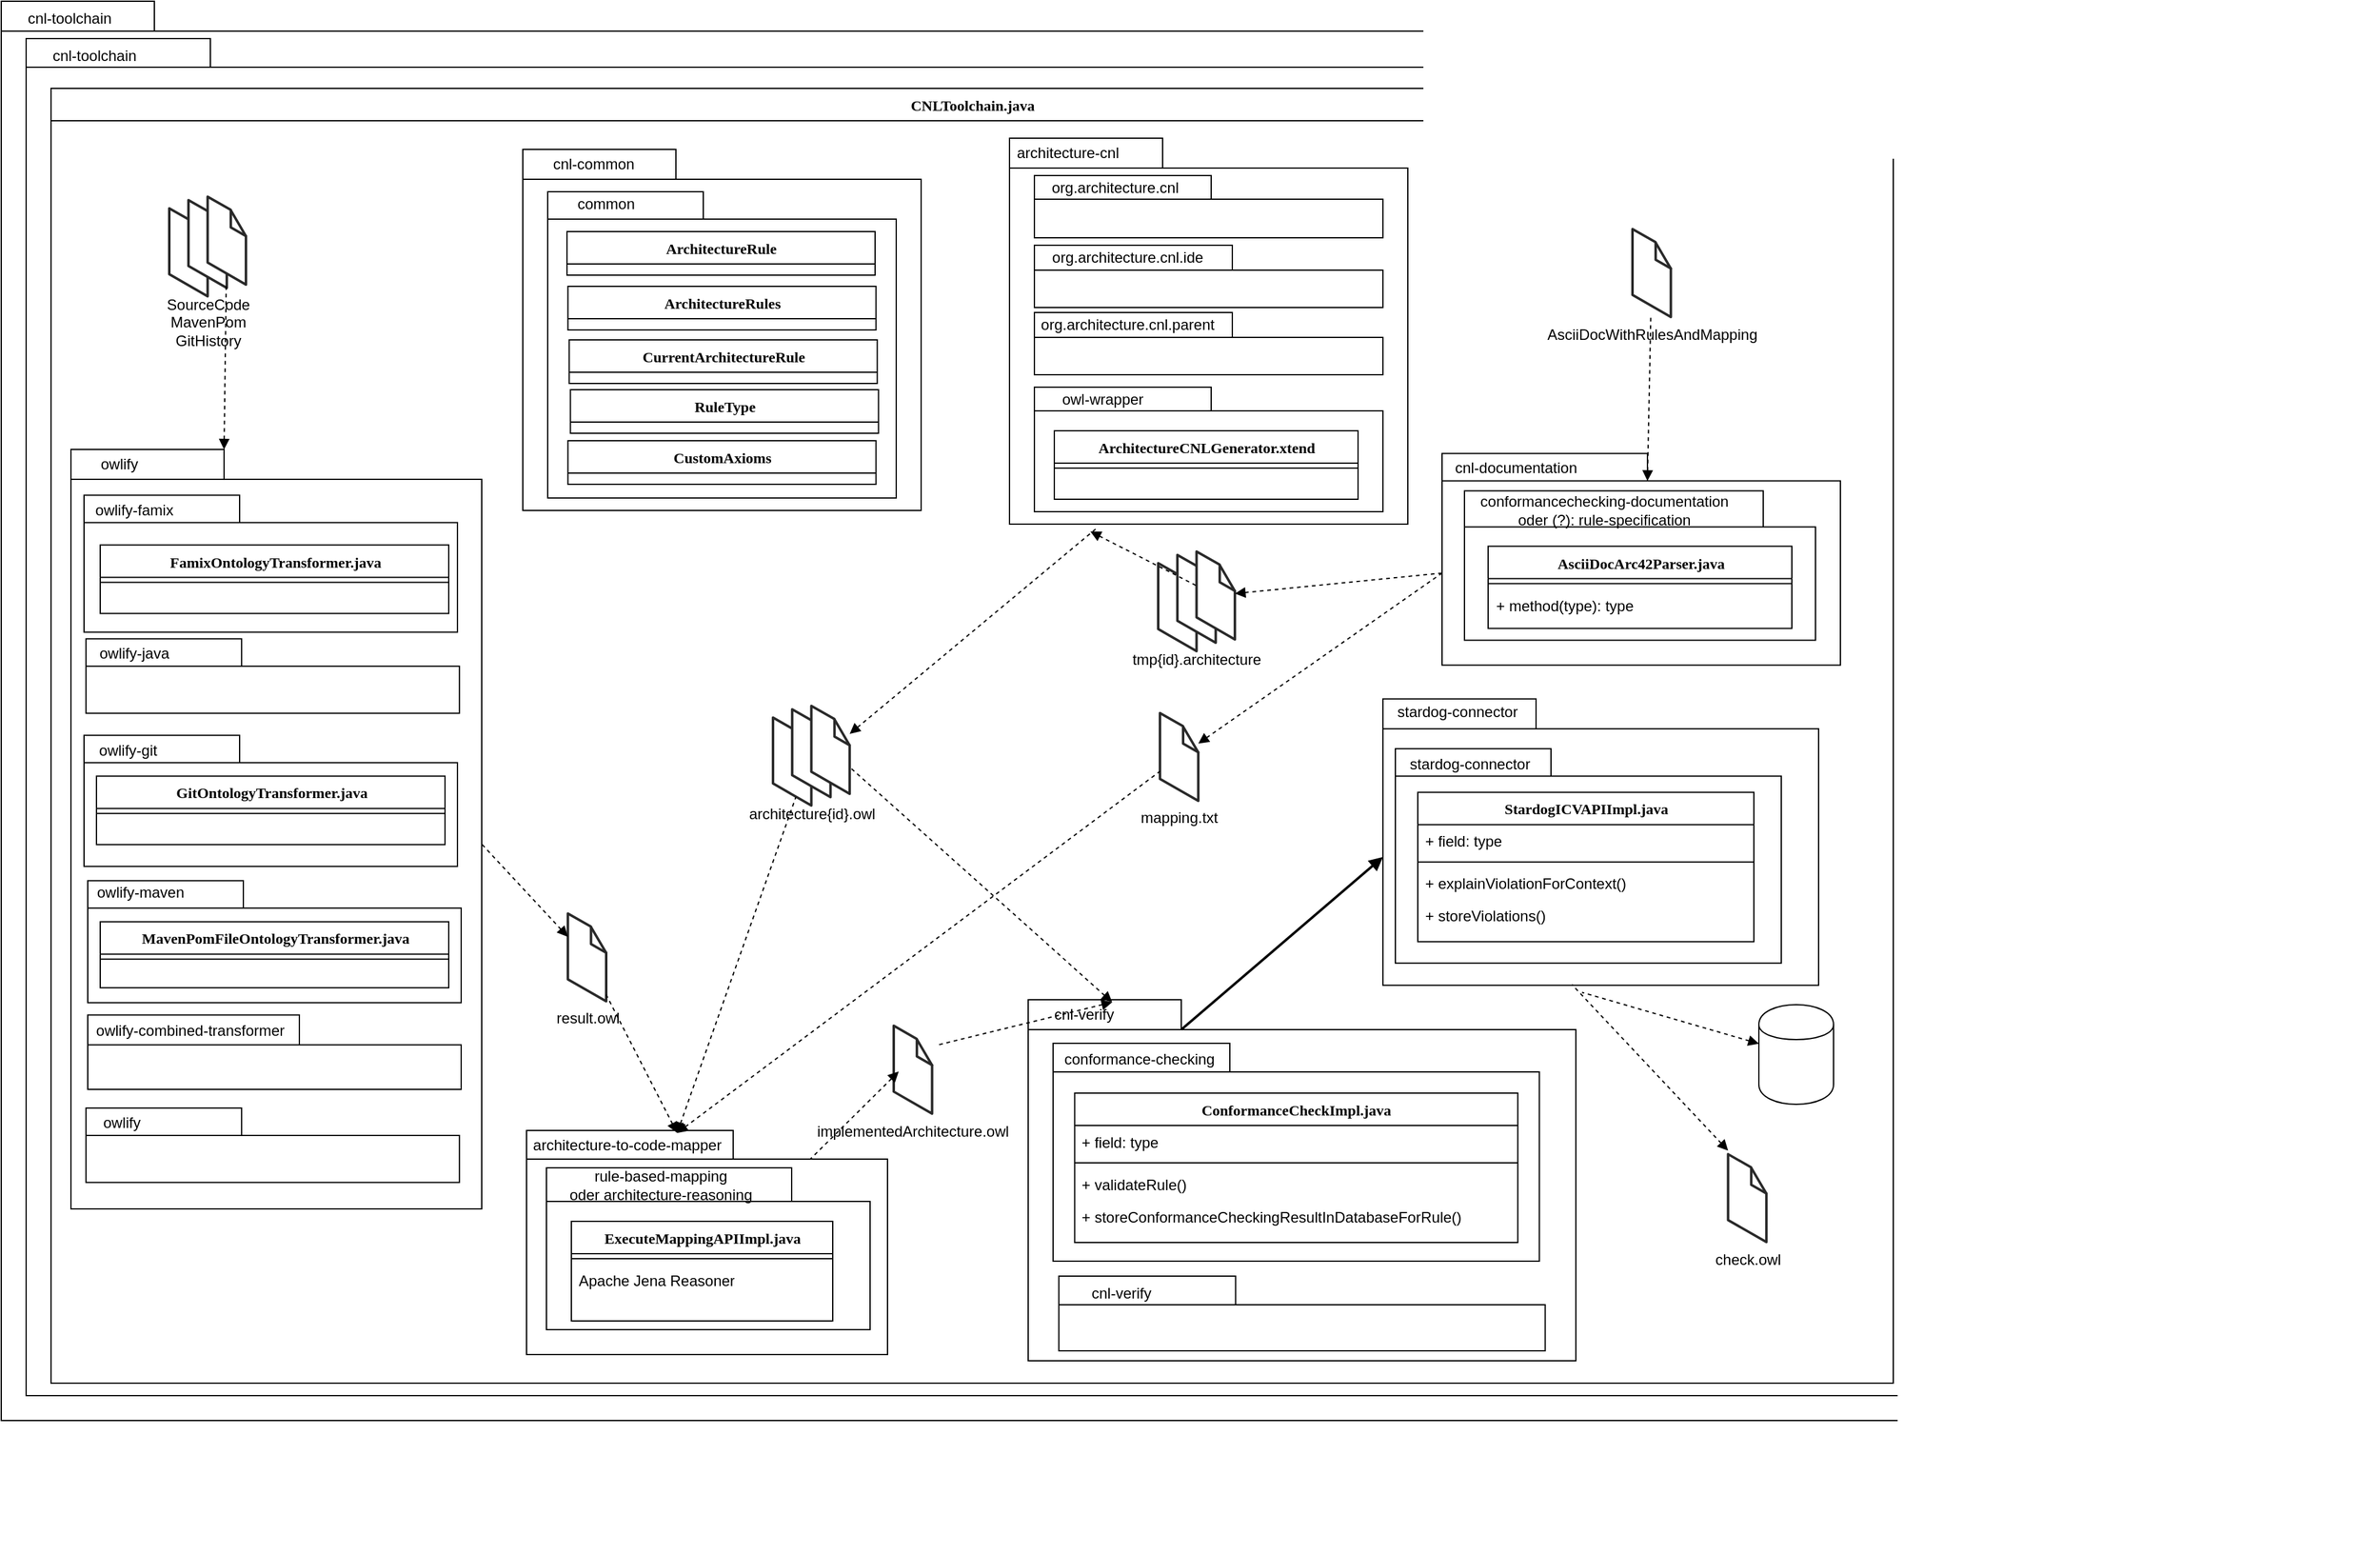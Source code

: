<mxfile version="12.4.3" type="onedrive" pages="1"><diagram name="Page-1" id="b5b7bab2-c9e2-2cf4-8b2a-24fd1a2a6d21"><mxGraphModel dx="1408" dy="755" grid="1" gridSize="10" guides="1" tooltips="1" connect="1" arrows="1" fold="1" page="1" pageScale="1" pageWidth="827" pageHeight="1169" background="#ffffff" math="0" shadow="0"><root><mxCell id="0"/><mxCell id="1" parent="0"/><mxCell id="6e0c8c40b5770093-33" value="" style="shape=folder;fontStyle=1;spacingTop=10;tabWidth=123;tabHeight=24;tabPosition=left;html=1;rounded=0;shadow=0;comic=0;labelBackgroundColor=none;strokeColor=#000000;strokeWidth=1;fillColor=#ffffff;fontFamily=Verdana;fontSize=10;fontColor=#000000;align=center;" parent="1" vertex="1"><mxGeometry x="51" y="10" width="1570" height="1140" as="geometry"/></mxCell><mxCell id="6e0c8c40b5770093-43" value="" style="shape=folder;fontStyle=1;spacingTop=10;tabWidth=148;tabHeight=23;tabPosition=left;html=1;rounded=0;shadow=0;comic=0;labelBackgroundColor=none;strokeColor=#000000;strokeWidth=1;fillColor=#ffffff;fontFamily=Verdana;fontSize=10;fontColor=#000000;align=center;" parent="1" vertex="1"><mxGeometry x="71" y="40" width="1530" height="1090" as="geometry"/></mxCell><mxCell id="LAoEunEXVI1SnQzdB7bt-124" value="CNLToolchain.java" style="swimlane;html=1;fontStyle=1;align=center;verticalAlign=top;childLayout=stackLayout;horizontal=1;startSize=26;horizontalStack=0;resizeParent=1;resizeLast=0;collapsible=1;marginBottom=0;swimlaneFillColor=#ffffff;rounded=0;shadow=0;comic=0;labelBackgroundColor=none;strokeWidth=1;fillColor=none;fontFamily=Verdana;fontSize=12" parent="1" vertex="1"><mxGeometry x="91" y="80" width="1480" height="1040" as="geometry"/></mxCell><mxCell id="LAoEunEXVI1SnQzdB7bt-38" value="" style="shape=folder;fontStyle=1;spacingTop=10;tabWidth=123;tabHeight=24;tabPosition=left;html=1;rounded=0;shadow=0;comic=0;labelBackgroundColor=none;strokeWidth=1;fontFamily=Verdana;fontSize=10;align=center;" parent="1" vertex="1"><mxGeometry x="107" y="370" width="330" height="610" as="geometry"/></mxCell><mxCell id="LAoEunEXVI1SnQzdB7bt-167" value="" style="shape=folder;fontStyle=1;spacingTop=10;tabWidth=125;tabHeight=22;tabPosition=left;html=1;rounded=0;shadow=0;comic=0;labelBackgroundColor=none;strokeWidth=1;fontFamily=Verdana;fontSize=10;align=center;" parent="1" vertex="1"><mxGeometry x="117.5" y="599.65" width="300" height="105.2" as="geometry"/></mxCell><mxCell id="LAoEunEXVI1SnQzdB7bt-166" value="" style="shape=folder;fontStyle=1;spacingTop=10;tabWidth=125;tabHeight=22;tabPosition=left;html=1;rounded=0;shadow=0;comic=0;labelBackgroundColor=none;strokeWidth=1;fontFamily=Verdana;fontSize=10;align=center;" parent="1" vertex="1"><mxGeometry x="120.5" y="716.35" width="300" height="98" as="geometry"/></mxCell><mxCell id="LAoEunEXVI1SnQzdB7bt-39" value="" style="shape=folder;fontStyle=1;spacingTop=10;tabWidth=125;tabHeight=22;tabPosition=left;html=1;rounded=0;shadow=0;comic=0;labelBackgroundColor=none;strokeWidth=1;fontFamily=Verdana;fontSize=10;align=center;" parent="1" vertex="1"><mxGeometry x="117.5" y="406.7" width="300" height="110" as="geometry"/></mxCell><mxCell id="LAoEunEXVI1SnQzdB7bt-1" value="cnl-toolchain" style="text;html=1;strokeColor=none;fillColor=none;align=center;verticalAlign=middle;whiteSpace=wrap;rounded=0;" parent="1" vertex="1"><mxGeometry x="61.0" y="14" width="90" height="20" as="geometry"/></mxCell><mxCell id="LAoEunEXVI1SnQzdB7bt-53" value="" style="shape=folder;fontStyle=1;spacingTop=10;tabWidth=166;tabHeight=23;tabPosition=left;html=1;rounded=0;shadow=0;comic=0;labelBackgroundColor=none;strokeWidth=1;fontFamily=Verdana;fontSize=10;align=center;" parent="1" vertex="1"><mxGeometry x="473.0" y="917" width="290" height="180" as="geometry"/></mxCell><mxCell id="LAoEunEXVI1SnQzdB7bt-54" value="" style="shape=folder;fontStyle=1;spacingTop=10;tabWidth=197;tabHeight=27;tabPosition=left;html=1;rounded=0;shadow=0;comic=0;labelBackgroundColor=none;strokeWidth=1;fontFamily=Verdana;fontSize=10;align=center;" parent="1" vertex="1"><mxGeometry x="489.0" y="947" width="260" height="130" as="geometry"/></mxCell><mxCell id="LAoEunEXVI1SnQzdB7bt-55" value="architecture-to-code-mapper" style="text;html=1;strokeColor=none;fillColor=none;align=center;verticalAlign=middle;whiteSpace=wrap;rounded=0;" parent="1" vertex="1"><mxGeometry x="474.0" y="919" width="160" height="20" as="geometry"/></mxCell><mxCell id="LAoEunEXVI1SnQzdB7bt-56" value="&lt;div&gt;rule-based-mapping &lt;br&gt;&lt;/div&gt;&lt;div&gt;oder architecture-reasoning&lt;br&gt;&lt;/div&gt;" style="text;html=1;strokeColor=none;fillColor=none;align=center;verticalAlign=middle;whiteSpace=wrap;rounded=0;" parent="1" vertex="1"><mxGeometry x="489.0" y="951" width="184" height="20" as="geometry"/></mxCell><mxCell id="LAoEunEXVI1SnQzdB7bt-89" value="ExecuteMappingAPIImpl.java" style="swimlane;html=1;fontStyle=1;align=center;verticalAlign=top;childLayout=stackLayout;horizontal=1;startSize=26;horizontalStack=0;resizeParent=1;resizeLast=0;collapsible=1;marginBottom=0;swimlaneFillColor=#ffffff;rounded=0;shadow=0;comic=0;labelBackgroundColor=none;strokeWidth=1;fillColor=none;fontFamily=Verdana;fontSize=12" parent="1" vertex="1"><mxGeometry x="509.0" y="990" width="210" height="80" as="geometry"/></mxCell><mxCell id="LAoEunEXVI1SnQzdB7bt-92" value="" style="line;html=1;strokeWidth=1;fillColor=none;align=left;verticalAlign=middle;spacingTop=-1;spacingLeft=3;spacingRight=3;rotatable=0;labelPosition=right;points=[];portConstraint=eastwest;" parent="LAoEunEXVI1SnQzdB7bt-89" vertex="1"><mxGeometry y="26" width="210" height="8" as="geometry"/></mxCell><mxCell id="LAoEunEXVI1SnQzdB7bt-93" value="Apache Jena Reasoner" style="text;html=1;strokeColor=none;fillColor=none;align=left;verticalAlign=top;spacingLeft=4;spacingRight=4;whiteSpace=wrap;overflow=hidden;rotatable=0;points=[[0,0.5],[1,0.5]];portConstraint=eastwest;" parent="LAoEunEXVI1SnQzdB7bt-89" vertex="1"><mxGeometry y="34" width="210" height="26" as="geometry"/></mxCell><mxCell id="LAoEunEXVI1SnQzdB7bt-45" value="" style="group" parent="1" vertex="1" connectable="0"><mxGeometry x="480" y="129" width="310" height="290" as="geometry"/></mxCell><mxCell id="LAoEunEXVI1SnQzdB7bt-46" value="" style="shape=folder;fontStyle=1;spacingTop=10;tabWidth=123;tabHeight=24;tabPosition=left;html=1;rounded=0;shadow=0;comic=0;labelBackgroundColor=none;strokeWidth=1;fontFamily=Verdana;fontSize=10;align=center;" parent="LAoEunEXVI1SnQzdB7bt-45" vertex="1"><mxGeometry x="-10" width="320" height="290" as="geometry"/></mxCell><mxCell id="LAoEunEXVI1SnQzdB7bt-47" value="" style="shape=folder;fontStyle=1;spacingTop=10;tabWidth=125;tabHeight=22;tabPosition=left;html=1;rounded=0;shadow=0;comic=0;labelBackgroundColor=none;strokeWidth=1;fontFamily=Verdana;fontSize=10;align=center;" parent="LAoEunEXVI1SnQzdB7bt-45" vertex="1"><mxGeometry x="10" y="34" width="280" height="246" as="geometry"/></mxCell><mxCell id="LAoEunEXVI1SnQzdB7bt-48" value="cnl-common" style="text;html=1;strokeColor=none;fillColor=none;align=center;verticalAlign=middle;whiteSpace=wrap;rounded=0;" parent="LAoEunEXVI1SnQzdB7bt-45" vertex="1"><mxGeometry y="2" width="93.5" height="20" as="geometry"/></mxCell><mxCell id="LAoEunEXVI1SnQzdB7bt-49" value="common" style="text;html=1;strokeColor=none;fillColor=none;align=center;verticalAlign=middle;whiteSpace=wrap;rounded=0;" parent="LAoEunEXVI1SnQzdB7bt-45" vertex="1"><mxGeometry x="10" y="34" width="93.5" height="20" as="geometry"/></mxCell><mxCell id="LAoEunEXVI1SnQzdB7bt-94" value="ArchitectureRule" style="swimlane;html=1;fontStyle=1;align=center;verticalAlign=top;childLayout=stackLayout;horizontal=1;startSize=26;horizontalStack=0;resizeParent=1;resizeLast=0;collapsible=1;marginBottom=0;swimlaneFillColor=#ffffff;rounded=0;shadow=0;comic=0;labelBackgroundColor=none;strokeWidth=1;fillColor=none;fontFamily=Verdana;fontSize=12" parent="LAoEunEXVI1SnQzdB7bt-45" vertex="1"><mxGeometry x="25.5" y="66" width="247.5" height="35" as="geometry"/></mxCell><mxCell id="5aRa_bQOfwWnxTuaJj79-1" value="ArchitectureRules" style="swimlane;html=1;fontStyle=1;align=center;verticalAlign=top;childLayout=stackLayout;horizontal=1;startSize=26;horizontalStack=0;resizeParent=1;resizeLast=0;collapsible=1;marginBottom=0;swimlaneFillColor=#ffffff;rounded=0;shadow=0;comic=0;labelBackgroundColor=none;strokeWidth=1;fillColor=none;fontFamily=Verdana;fontSize=12" vertex="1" parent="LAoEunEXVI1SnQzdB7bt-45"><mxGeometry x="26.25" y="110" width="247.5" height="35" as="geometry"/></mxCell><mxCell id="6e0c8c40b5770093-18" value="" style="group" parent="1" vertex="1" connectable="0"><mxGeometry x="861" y="120" width="320" height="310" as="geometry"/></mxCell><mxCell id="6e0c8c40b5770093-11" value="" style="shape=folder;fontStyle=1;spacingTop=10;tabWidth=123;tabHeight=24;tabPosition=left;html=1;rounded=0;shadow=0;comic=0;labelBackgroundColor=none;strokeWidth=1;fontFamily=Verdana;fontSize=10;align=center;" parent="6e0c8c40b5770093-18" vertex="1"><mxGeometry width="320" height="310" as="geometry"/></mxCell><mxCell id="LAoEunEXVI1SnQzdB7bt-7" value="architecture-cnl" style="text;html=1;strokeColor=none;fillColor=none;align=center;verticalAlign=middle;whiteSpace=wrap;rounded=0;" parent="6e0c8c40b5770093-18" vertex="1"><mxGeometry y="2" width="93.5" height="20" as="geometry"/></mxCell><mxCell id="LAoEunEXVI1SnQzdB7bt-158" value="" style="shape=folder;fontStyle=1;spacingTop=10;tabWidth=142;tabHeight=19;tabPosition=left;html=1;rounded=0;shadow=0;comic=0;labelBackgroundColor=none;strokeWidth=1;fontFamily=Verdana;fontSize=10;align=center;" parent="6e0c8c40b5770093-18" vertex="1"><mxGeometry x="20" y="30" width="280" height="50" as="geometry"/></mxCell><mxCell id="LAoEunEXVI1SnQzdB7bt-159" value="org.architecture.cnl" style="text;html=1;strokeColor=none;fillColor=none;align=center;verticalAlign=middle;whiteSpace=wrap;rounded=0;" parent="6e0c8c40b5770093-18" vertex="1"><mxGeometry x="20" y="30" width="130" height="20" as="geometry"/></mxCell><mxCell id="LAoEunEXVI1SnQzdB7bt-162" value="" style="shape=folder;fontStyle=1;spacingTop=10;tabWidth=159;tabHeight=20;tabPosition=left;html=1;rounded=0;shadow=0;comic=0;labelBackgroundColor=none;strokeWidth=1;fontFamily=Verdana;fontSize=10;align=center;" parent="6e0c8c40b5770093-18" vertex="1"><mxGeometry x="20" y="86.0" width="280" height="50" as="geometry"/></mxCell><mxCell id="LAoEunEXVI1SnQzdB7bt-163" value="org.architecture.cnl.ide" style="text;html=1;strokeColor=none;fillColor=none;align=center;verticalAlign=middle;whiteSpace=wrap;rounded=0;" parent="6e0c8c40b5770093-18" vertex="1"><mxGeometry x="20" y="86.0" width="150" height="20" as="geometry"/></mxCell><mxCell id="LAoEunEXVI1SnQzdB7bt-164" value="" style="shape=folder;fontStyle=1;spacingTop=10;tabWidth=159;tabHeight=20;tabPosition=left;html=1;rounded=0;shadow=0;comic=0;labelBackgroundColor=none;strokeWidth=1;fontFamily=Verdana;fontSize=10;align=center;" parent="6e0c8c40b5770093-18" vertex="1"><mxGeometry x="20" y="140" width="280" height="50" as="geometry"/></mxCell><mxCell id="LAoEunEXVI1SnQzdB7bt-165" value="org.architecture.cnl.parent" style="text;html=1;strokeColor=none;fillColor=none;align=center;verticalAlign=middle;whiteSpace=wrap;rounded=0;" parent="6e0c8c40b5770093-18" vertex="1"><mxGeometry x="20" y="140" width="150" height="20" as="geometry"/></mxCell><mxCell id="6e0c8c40b5770093-15" value="" style="shape=folder;fontStyle=1;spacingTop=10;tabWidth=142;tabHeight=19;tabPosition=left;html=1;rounded=0;shadow=0;comic=0;labelBackgroundColor=none;strokeWidth=1;fontFamily=Verdana;fontSize=10;align=center;" parent="6e0c8c40b5770093-18" vertex="1"><mxGeometry x="20" y="200" width="280" height="100" as="geometry"/></mxCell><mxCell id="LAoEunEXVI1SnQzdB7bt-34" value="owl-wrapper" style="text;html=1;strokeColor=none;fillColor=none;align=center;verticalAlign=middle;whiteSpace=wrap;rounded=0;" parent="6e0c8c40b5770093-18" vertex="1"><mxGeometry x="20" y="200" width="110" height="20" as="geometry"/></mxCell><mxCell id="LAoEunEXVI1SnQzdB7bt-104" value="ArchitectureCNLGenerator.xtend" style="swimlane;html=1;fontStyle=1;align=center;verticalAlign=top;childLayout=stackLayout;horizontal=1;startSize=26;horizontalStack=0;resizeParent=1;resizeLast=0;collapsible=1;marginBottom=0;swimlaneFillColor=#ffffff;rounded=0;shadow=0;comic=0;labelBackgroundColor=none;strokeWidth=1;fillColor=none;fontFamily=Verdana;fontSize=12" parent="6e0c8c40b5770093-18" vertex="1"><mxGeometry x="36" y="235.0" width="244" height="55" as="geometry"/></mxCell><mxCell id="LAoEunEXVI1SnQzdB7bt-105" value="" style="line;html=1;strokeWidth=1;fillColor=none;align=left;verticalAlign=middle;spacingTop=-1;spacingLeft=3;spacingRight=3;rotatable=0;labelPosition=right;points=[];portConstraint=eastwest;" parent="LAoEunEXVI1SnQzdB7bt-104" vertex="1"><mxGeometry y="26" width="244" height="8" as="geometry"/></mxCell><mxCell id="LAoEunEXVI1SnQzdB7bt-40" value="owlify" style="text;html=1;strokeColor=none;fillColor=none;align=center;verticalAlign=middle;whiteSpace=wrap;rounded=0;" parent="1" vertex="1"><mxGeometry x="107" y="370" width="78" height="23" as="geometry"/></mxCell><mxCell id="LAoEunEXVI1SnQzdB7bt-41" value="&lt;div&gt;owlify-famix&lt;/div&gt;" style="text;html=1;strokeColor=none;fillColor=none;align=center;verticalAlign=middle;whiteSpace=wrap;rounded=0;" parent="1" vertex="1"><mxGeometry x="117.5" y="406.7" width="79.5" height="24.62" as="geometry"/></mxCell><mxCell id="LAoEunEXVI1SnQzdB7bt-77" value="MavenPomFileOntologyTransformer.java" style="swimlane;html=1;fontStyle=1;align=center;verticalAlign=top;childLayout=stackLayout;horizontal=1;startSize=26;horizontalStack=0;resizeParent=1;resizeLast=0;collapsible=1;marginBottom=0;swimlaneFillColor=#ffffff;rounded=0;shadow=0;comic=0;labelBackgroundColor=none;strokeWidth=1;fillColor=none;fontFamily=Verdana;fontSize=12" parent="1" vertex="1"><mxGeometry x="130.5" y="749.35" width="280" height="53" as="geometry"/></mxCell><mxCell id="LAoEunEXVI1SnQzdB7bt-108" value="" style="line;html=1;strokeWidth=1;fillColor=none;align=left;verticalAlign=middle;spacingTop=-1;spacingLeft=3;spacingRight=3;rotatable=0;labelPosition=right;points=[];portConstraint=eastwest;" parent="LAoEunEXVI1SnQzdB7bt-77" vertex="1"><mxGeometry y="26" width="280" height="8" as="geometry"/></mxCell><mxCell id="LAoEunEXVI1SnQzdB7bt-85" value="GitOntologyTransformer.java" style="swimlane;html=1;fontStyle=1;align=center;verticalAlign=top;childLayout=stackLayout;horizontal=1;startSize=26;horizontalStack=0;resizeParent=1;resizeLast=0;collapsible=1;marginBottom=0;swimlaneFillColor=#ffffff;rounded=0;shadow=0;comic=0;labelBackgroundColor=none;strokeWidth=1;fillColor=none;fontFamily=Verdana;fontSize=12" parent="1" vertex="1"><mxGeometry x="127.5" y="632.35" width="280" height="55" as="geometry"><mxRectangle x="5" y="-20" width="230" height="26" as="alternateBounds"/></mxGeometry></mxCell><mxCell id="LAoEunEXVI1SnQzdB7bt-107" value="" style="line;html=1;strokeWidth=1;fillColor=none;align=left;verticalAlign=middle;spacingTop=-1;spacingLeft=3;spacingRight=3;rotatable=0;labelPosition=right;points=[];portConstraint=eastwest;" parent="LAoEunEXVI1SnQzdB7bt-85" vertex="1"><mxGeometry y="26" width="280" height="8" as="geometry"/></mxCell><mxCell id="LAoEunEXVI1SnQzdB7bt-109" value="FamixOntologyTransformer.java" style="swimlane;html=1;fontStyle=1;align=center;verticalAlign=top;childLayout=stackLayout;horizontal=1;startSize=26;horizontalStack=0;resizeParent=1;resizeLast=0;collapsible=1;marginBottom=0;swimlaneFillColor=#ffffff;rounded=0;shadow=0;comic=0;labelBackgroundColor=none;strokeWidth=1;fillColor=none;fontFamily=Verdana;fontSize=12" parent="1" vertex="1"><mxGeometry x="130.5" y="446.7" width="280" height="55" as="geometry"><mxRectangle x="5" y="-20" width="230" height="26" as="alternateBounds"/></mxGeometry></mxCell><mxCell id="LAoEunEXVI1SnQzdB7bt-110" value="" style="line;html=1;strokeWidth=1;fillColor=none;align=left;verticalAlign=middle;spacingTop=-1;spacingLeft=3;spacingRight=3;rotatable=0;labelPosition=right;points=[];portConstraint=eastwest;" parent="LAoEunEXVI1SnQzdB7bt-109" vertex="1"><mxGeometry y="26" width="280" height="8" as="geometry"/></mxCell><mxCell id="LAoEunEXVI1SnQzdB7bt-58" value="" style="group" parent="1" vertex="1" connectable="0"><mxGeometry x="1241" y="887" width="720" height="370" as="geometry"/></mxCell><mxCell id="6e0c8c40b5770093-25" value="" style="shape=folder;fontStyle=1;spacingTop=10;tabWidth=123;tabHeight=24;tabPosition=left;html=1;rounded=0;shadow=0;comic=0;labelBackgroundColor=none;strokeWidth=1;fontFamily=Verdana;fontSize=10;align=center;" parent="LAoEunEXVI1SnQzdB7bt-58" vertex="1"><mxGeometry x="-365" y="-75" width="440" height="290" as="geometry"/></mxCell><mxCell id="6e0c8c40b5770093-27" value="" style="shape=folder;fontStyle=1;spacingTop=10;tabWidth=142;tabHeight=23;tabPosition=left;html=1;rounded=0;shadow=0;comic=0;labelBackgroundColor=none;strokeWidth=1;fontFamily=Verdana;fontSize=10;align=center;" parent="LAoEunEXVI1SnQzdB7bt-58" vertex="1"><mxGeometry x="-345" y="-40" width="390.67" height="175" as="geometry"/></mxCell><mxCell id="LAoEunEXVI1SnQzdB7bt-16" value="cnl-verify" style="text;html=1;strokeColor=none;fillColor=none;align=center;verticalAlign=middle;whiteSpace=wrap;rounded=0;" parent="LAoEunEXVI1SnQzdB7bt-58" vertex="1"><mxGeometry x="-365" y="-73" width="90" height="20" as="geometry"/></mxCell><mxCell id="LAoEunEXVI1SnQzdB7bt-63" value="conformance-checking" style="text;html=1;strokeColor=none;fillColor=none;align=center;verticalAlign=middle;whiteSpace=wrap;rounded=0;" parent="LAoEunEXVI1SnQzdB7bt-58" vertex="1"><mxGeometry x="-340.67" y="-37" width="130.67" height="20" as="geometry"/></mxCell><mxCell id="LAoEunEXVI1SnQzdB7bt-112" value="ConformanceCheckImpl.java" style="swimlane;html=1;fontStyle=1;align=center;verticalAlign=top;childLayout=stackLayout;horizontal=1;startSize=26;horizontalStack=0;resizeParent=1;resizeLast=0;collapsible=1;marginBottom=0;swimlaneFillColor=#ffffff;rounded=0;shadow=0;comic=0;labelBackgroundColor=none;strokeWidth=1;fillColor=none;fontFamily=Verdana;fontSize=12" parent="LAoEunEXVI1SnQzdB7bt-58" vertex="1"><mxGeometry x="-327.66" width="356" height="120" as="geometry"/></mxCell><mxCell id="LAoEunEXVI1SnQzdB7bt-114" value="+ field: type" style="text;html=1;strokeColor=none;fillColor=none;align=left;verticalAlign=top;spacingLeft=4;spacingRight=4;whiteSpace=wrap;overflow=hidden;rotatable=0;points=[[0,0.5],[1,0.5]];portConstraint=eastwest;" parent="LAoEunEXVI1SnQzdB7bt-112" vertex="1"><mxGeometry y="26" width="356" height="26" as="geometry"/></mxCell><mxCell id="LAoEunEXVI1SnQzdB7bt-115" value="" style="line;html=1;strokeWidth=1;fillColor=none;align=left;verticalAlign=middle;spacingTop=-1;spacingLeft=3;spacingRight=3;rotatable=0;labelPosition=right;points=[];portConstraint=eastwest;" parent="LAoEunEXVI1SnQzdB7bt-112" vertex="1"><mxGeometry y="52" width="356" height="8" as="geometry"/></mxCell><mxCell id="LAoEunEXVI1SnQzdB7bt-116" value="+ validateRule()" style="text;html=1;strokeColor=none;fillColor=none;align=left;verticalAlign=top;spacingLeft=4;spacingRight=4;whiteSpace=wrap;overflow=hidden;rotatable=0;points=[[0,0.5],[1,0.5]];portConstraint=eastwest;" parent="LAoEunEXVI1SnQzdB7bt-112" vertex="1"><mxGeometry y="60" width="356" height="26" as="geometry"/></mxCell><mxCell id="LAoEunEXVI1SnQzdB7bt-117" value="+ storeConformanceCheckingResultInDatabaseForRule()" style="text;html=1;strokeColor=none;fillColor=none;align=left;verticalAlign=top;spacingLeft=4;spacingRight=4;whiteSpace=wrap;overflow=hidden;rotatable=0;points=[[0,0.5],[1,0.5]];portConstraint=eastwest;" parent="LAoEunEXVI1SnQzdB7bt-112" vertex="1"><mxGeometry y="86" width="356" height="26" as="geometry"/></mxCell><mxCell id="LAoEunEXVI1SnQzdB7bt-179" value="" style="shape=folder;fontStyle=1;spacingTop=10;tabWidth=142;tabHeight=23;tabPosition=left;html=1;rounded=0;shadow=0;comic=0;labelBackgroundColor=none;strokeWidth=1;fontFamily=Verdana;fontSize=10;align=center;" parent="LAoEunEXVI1SnQzdB7bt-58" vertex="1"><mxGeometry x="-340.34" y="147" width="390.67" height="60" as="geometry"/></mxCell><mxCell id="LAoEunEXVI1SnQzdB7bt-180" value="cnl-verify" style="text;html=1;strokeColor=none;fillColor=none;align=center;verticalAlign=middle;whiteSpace=wrap;rounded=0;" parent="LAoEunEXVI1SnQzdB7bt-58" vertex="1"><mxGeometry x="-335" y="151" width="90" height="20" as="geometry"/></mxCell><mxCell id="LAoEunEXVI1SnQzdB7bt-207" value="" style="shape=cylinder;whiteSpace=wrap;html=1;boundedLbl=1;backgroundOutline=1;" parent="LAoEunEXVI1SnQzdB7bt-58" vertex="1"><mxGeometry x="222" y="-71" width="60" height="80" as="geometry"/></mxCell><mxCell id="LAoEunEXVI1SnQzdB7bt-123" value="cnl-toolchain" style="text;html=1;strokeColor=none;fillColor=none;align=center;verticalAlign=middle;whiteSpace=wrap;rounded=0;" parent="1" vertex="1"><mxGeometry x="81" y="44.0" width="90" height="20" as="geometry"/></mxCell><mxCell id="LAoEunEXVI1SnQzdB7bt-133" value="mapping.txt" style="verticalLabelPosition=bottom;html=1;verticalAlign=top;strokeWidth=1;align=center;outlineConnect=0;dashed=0;outlineConnect=0;shape=mxgraph.aws3d.file;aspect=fixed;strokeColor=#292929;" parent="1" vertex="1"><mxGeometry x="981.87" y="581.7" width="30.8" height="70.6" as="geometry"/></mxCell><mxCell id="LAoEunEXVI1SnQzdB7bt-140" value="" style="group" parent="1" vertex="1" connectable="0"><mxGeometry x="980.47" y="452" width="61.6" height="80" as="geometry"/></mxCell><mxCell id="LAoEunEXVI1SnQzdB7bt-129" value="" style="verticalLabelPosition=bottom;html=1;verticalAlign=top;strokeWidth=1;align=center;outlineConnect=0;dashed=0;outlineConnect=0;shape=mxgraph.aws3d.file;aspect=fixed;strokeColor=#292929;" parent="LAoEunEXVI1SnQzdB7bt-140" vertex="1"><mxGeometry y="9.4" width="30.8" height="70.6" as="geometry"/></mxCell><mxCell id="LAoEunEXVI1SnQzdB7bt-131" value="tmp{id}.architecture" style="verticalLabelPosition=bottom;html=1;verticalAlign=top;strokeWidth=1;align=center;outlineConnect=0;dashed=0;outlineConnect=0;shape=mxgraph.aws3d.file;aspect=fixed;strokeColor=#292929;" parent="LAoEunEXVI1SnQzdB7bt-140" vertex="1"><mxGeometry x="15.4" y="2.7" width="30.8" height="70.6" as="geometry"/></mxCell><mxCell id="LAoEunEXVI1SnQzdB7bt-132" value="" style="verticalLabelPosition=bottom;html=1;verticalAlign=top;strokeWidth=1;align=center;outlineConnect=0;dashed=0;outlineConnect=0;shape=mxgraph.aws3d.file;aspect=fixed;strokeColor=#292929;" parent="LAoEunEXVI1SnQzdB7bt-140" vertex="1"><mxGeometry x="30.8" width="30.8" height="70.6" as="geometry"/></mxCell><mxCell id="LAoEunEXVI1SnQzdB7bt-141" value="" style="group" parent="1" vertex="1" connectable="0"><mxGeometry x="671" y="576" width="61.6" height="80" as="geometry"/></mxCell><mxCell id="LAoEunEXVI1SnQzdB7bt-142" value="" style="verticalLabelPosition=bottom;html=1;verticalAlign=top;strokeWidth=1;align=center;outlineConnect=0;dashed=0;outlineConnect=0;shape=mxgraph.aws3d.file;aspect=fixed;strokeColor=#292929;" parent="LAoEunEXVI1SnQzdB7bt-141" vertex="1"><mxGeometry y="9.4" width="30.8" height="70.6" as="geometry"/></mxCell><mxCell id="LAoEunEXVI1SnQzdB7bt-143" value="architecture{id}.owl" style="verticalLabelPosition=bottom;html=1;verticalAlign=top;strokeWidth=1;align=center;outlineConnect=0;dashed=0;outlineConnect=0;shape=mxgraph.aws3d.file;aspect=fixed;strokeColor=#292929;" parent="LAoEunEXVI1SnQzdB7bt-141" vertex="1"><mxGeometry x="15.4" y="2.7" width="30.8" height="70.6" as="geometry"/></mxCell><mxCell id="LAoEunEXVI1SnQzdB7bt-144" value="" style="verticalLabelPosition=bottom;html=1;verticalAlign=top;strokeWidth=1;align=center;outlineConnect=0;dashed=0;outlineConnect=0;shape=mxgraph.aws3d.file;aspect=fixed;strokeColor=#292929;" parent="LAoEunEXVI1SnQzdB7bt-141" vertex="1"><mxGeometry x="30.8" width="30.8" height="70.6" as="geometry"/></mxCell><mxCell id="LAoEunEXVI1SnQzdB7bt-147" value="implementedArchitecture.owl" style="verticalLabelPosition=bottom;html=1;verticalAlign=top;strokeWidth=1;align=center;outlineConnect=0;dashed=0;outlineConnect=0;shape=mxgraph.aws3d.file;aspect=fixed;strokeColor=#292929;" parent="1" vertex="1"><mxGeometry x="768.0" y="832.92" width="30.8" height="70.6" as="geometry"/></mxCell><mxCell id="LAoEunEXVI1SnQzdB7bt-148" value="" style="group" parent="1" vertex="1" connectable="0"><mxGeometry x="186" y="167" width="61.6" height="80" as="geometry"/></mxCell><mxCell id="LAoEunEXVI1SnQzdB7bt-149" value="" style="verticalLabelPosition=bottom;html=1;verticalAlign=top;strokeWidth=1;align=center;outlineConnect=0;dashed=0;outlineConnect=0;shape=mxgraph.aws3d.file;aspect=fixed;strokeColor=#292929;" parent="LAoEunEXVI1SnQzdB7bt-148" vertex="1"><mxGeometry y="9.4" width="30.8" height="70.6" as="geometry"/></mxCell><mxCell id="LAoEunEXVI1SnQzdB7bt-150" value="&lt;div&gt;SourceCode&lt;/div&gt;&lt;div&gt;MavenPom&lt;/div&gt;&lt;div&gt;GitHistory&lt;/div&gt;" style="verticalLabelPosition=bottom;html=1;verticalAlign=top;strokeWidth=1;align=center;outlineConnect=0;dashed=0;outlineConnect=0;shape=mxgraph.aws3d.file;aspect=fixed;strokeColor=#292929;" parent="LAoEunEXVI1SnQzdB7bt-148" vertex="1"><mxGeometry x="15.4" y="2.7" width="30.8" height="70.6" as="geometry"/></mxCell><mxCell id="LAoEunEXVI1SnQzdB7bt-151" value="" style="verticalLabelPosition=bottom;html=1;verticalAlign=top;strokeWidth=1;align=center;outlineConnect=0;dashed=0;outlineConnect=0;shape=mxgraph.aws3d.file;aspect=fixed;strokeColor=#292929;" parent="LAoEunEXVI1SnQzdB7bt-148" vertex="1"><mxGeometry x="30.8" width="30.8" height="70.6" as="geometry"/></mxCell><mxCell id="6e0c8c40b5770093-20" value="" style="shape=folder;fontStyle=1;spacingTop=10;tabWidth=165;tabHeight=22;tabPosition=left;html=1;rounded=0;shadow=0;comic=0;labelBackgroundColor=none;strokeWidth=1;fontFamily=Verdana;fontSize=10;align=center;" parent="1" vertex="1"><mxGeometry x="1208.5" y="373.3" width="320" height="170" as="geometry"/></mxCell><mxCell id="6e0c8c40b5770093-22" value="" style="shape=folder;fontStyle=1;spacingTop=10;tabWidth=240;tabHeight=29;tabPosition=left;html=1;rounded=0;shadow=0;comic=0;labelBackgroundColor=none;strokeWidth=1;fontFamily=Verdana;fontSize=10;align=center;" parent="1" vertex="1"><mxGeometry x="1226.5" y="403.3" width="282" height="120" as="geometry"/></mxCell><mxCell id="LAoEunEXVI1SnQzdB7bt-26" value="&lt;div&gt;conformancechecking-documentation&lt;/div&gt;&lt;div&gt;oder (?): rule-specification&lt;br&gt;&lt;/div&gt;" style="text;html=1;strokeColor=none;fillColor=none;align=center;verticalAlign=middle;whiteSpace=wrap;rounded=0;" parent="1" vertex="1"><mxGeometry x="1226.5" y="406.3" width="223.5" height="24.7" as="geometry"/></mxCell><mxCell id="LAoEunEXVI1SnQzdB7bt-99" value="AsciiDocArc42Parser.java" style="swimlane;html=1;fontStyle=1;align=center;verticalAlign=top;childLayout=stackLayout;horizontal=1;startSize=26;horizontalStack=0;resizeParent=1;resizeLast=0;collapsible=1;marginBottom=0;swimlaneFillColor=#ffffff;rounded=0;shadow=0;comic=0;labelBackgroundColor=none;strokeWidth=1;fillColor=none;fontFamily=Verdana;fontSize=12" parent="1" vertex="1"><mxGeometry x="1245.5" y="447.8" width="244" height="66" as="geometry"/></mxCell><mxCell id="LAoEunEXVI1SnQzdB7bt-102" value="" style="line;html=1;strokeWidth=1;fillColor=none;align=left;verticalAlign=middle;spacingTop=-1;spacingLeft=3;spacingRight=3;rotatable=0;labelPosition=right;points=[];portConstraint=eastwest;" parent="LAoEunEXVI1SnQzdB7bt-99" vertex="1"><mxGeometry y="26" width="244" height="8" as="geometry"/></mxCell><mxCell id="LAoEunEXVI1SnQzdB7bt-103" value="+ method(type): type" style="text;html=1;strokeColor=none;fillColor=none;align=left;verticalAlign=top;spacingLeft=4;spacingRight=4;whiteSpace=wrap;overflow=hidden;rotatable=0;points=[[0,0.5],[1,0.5]];portConstraint=eastwest;" parent="LAoEunEXVI1SnQzdB7bt-99" vertex="1"><mxGeometry y="34" width="244" height="26" as="geometry"/></mxCell><mxCell id="LAoEunEXVI1SnQzdB7bt-2" value="cnl-documentation" style="text;html=1;strokeColor=none;fillColor=none;align=center;verticalAlign=middle;whiteSpace=wrap;rounded=0;" parent="1" vertex="1"><mxGeometry x="1209.5" y="375.3" width="116" height="20" as="geometry"/></mxCell><mxCell id="LAoEunEXVI1SnQzdB7bt-128" value="AsciiDocWithRulesAndMapping" style="verticalLabelPosition=bottom;html=1;verticalAlign=top;strokeWidth=1;align=center;outlineConnect=0;dashed=0;outlineConnect=0;shape=mxgraph.aws3d.file;aspect=fixed;strokeColor=#292929;" parent="1" vertex="1"><mxGeometry x="1361.5" y="193" width="30.8" height="70.6" as="geometry"/></mxCell><mxCell id="LAoEunEXVI1SnQzdB7bt-152" value="result.owl" style="verticalLabelPosition=bottom;html=1;verticalAlign=top;strokeWidth=1;align=center;outlineConnect=0;dashed=0;outlineConnect=0;shape=mxgraph.aws3d.file;aspect=fixed;strokeColor=#292929;" parent="1" vertex="1"><mxGeometry x="506.2" y="742.7" width="30.8" height="70.6" as="geometry"/></mxCell><mxCell id="LAoEunEXVI1SnQzdB7bt-168" value="&lt;div&gt;owlify-git&lt;/div&gt;" style="text;html=1;strokeColor=none;fillColor=none;align=center;verticalAlign=middle;whiteSpace=wrap;rounded=0;" parent="1" vertex="1"><mxGeometry x="117.5" y="599.65" width="69.5" height="24.62" as="geometry"/></mxCell><mxCell id="LAoEunEXVI1SnQzdB7bt-169" value="&lt;div&gt;owlify-maven&lt;/div&gt;" style="text;html=1;strokeColor=none;fillColor=none;align=center;verticalAlign=middle;whiteSpace=wrap;rounded=0;" parent="1" vertex="1"><mxGeometry x="119.1" y="714.05" width="87.9" height="24.62" as="geometry"/></mxCell><mxCell id="LAoEunEXVI1SnQzdB7bt-170" value="" style="shape=folder;fontStyle=1;spacingTop=10;tabWidth=125;tabHeight=22;tabPosition=left;html=1;rounded=0;shadow=0;comic=0;labelBackgroundColor=none;strokeWidth=1;fontFamily=Verdana;fontSize=10;align=center;" parent="1" vertex="1"><mxGeometry x="119.1" y="522.15" width="300" height="59.7" as="geometry"/></mxCell><mxCell id="LAoEunEXVI1SnQzdB7bt-171" value="&lt;div&gt;owlify-java&lt;/div&gt;" style="text;html=1;strokeColor=none;fillColor=none;align=center;verticalAlign=middle;whiteSpace=wrap;rounded=0;" parent="1" vertex="1"><mxGeometry x="119.1" y="522.15" width="77.9" height="24.62" as="geometry"/></mxCell><mxCell id="LAoEunEXVI1SnQzdB7bt-172" value="" style="shape=folder;fontStyle=1;spacingTop=10;tabWidth=170;tabHeight=24;tabPosition=left;html=1;rounded=0;shadow=0;comic=0;labelBackgroundColor=none;strokeWidth=1;fontFamily=Verdana;fontSize=10;align=center;" parent="1" vertex="1"><mxGeometry x="120.5" y="824.3" width="300" height="59.7" as="geometry"/></mxCell><mxCell id="LAoEunEXVI1SnQzdB7bt-173" value="" style="shape=folder;fontStyle=1;spacingTop=10;tabWidth=125;tabHeight=22;tabPosition=left;html=1;rounded=0;shadow=0;comic=0;labelBackgroundColor=none;strokeWidth=1;fontFamily=Verdana;fontSize=10;align=center;" parent="1" vertex="1"><mxGeometry x="119.1" y="899" width="300" height="59.7" as="geometry"/></mxCell><mxCell id="LAoEunEXVI1SnQzdB7bt-174" value="&lt;div&gt;owlify-combined-transformer&lt;/div&gt;" style="text;html=1;strokeColor=none;fillColor=none;align=center;verticalAlign=middle;whiteSpace=wrap;rounded=0;" parent="1" vertex="1"><mxGeometry x="119.1" y="824.3" width="167.9" height="24.62" as="geometry"/></mxCell><mxCell id="LAoEunEXVI1SnQzdB7bt-175" value="&lt;div&gt;owlify&lt;/div&gt;" style="text;html=1;strokeColor=none;fillColor=none;align=center;verticalAlign=middle;whiteSpace=wrap;rounded=0;" parent="1" vertex="1"><mxGeometry x="117.5" y="899" width="59.5" height="24.62" as="geometry"/></mxCell><mxCell id="LAoEunEXVI1SnQzdB7bt-59" value="" style="shape=folder;fontStyle=1;spacingTop=10;tabWidth=123;tabHeight=24;tabPosition=left;html=1;rounded=0;shadow=0;comic=0;labelBackgroundColor=none;strokeWidth=1;fontFamily=Verdana;fontSize=10;align=center;" parent="1" vertex="1"><mxGeometry x="1161" y="570.35" width="350" height="230" as="geometry"/></mxCell><mxCell id="LAoEunEXVI1SnQzdB7bt-60" value="" style="shape=folder;fontStyle=1;spacingTop=10;tabWidth=125;tabHeight=22;tabPosition=left;html=1;rounded=0;shadow=0;comic=0;labelBackgroundColor=none;strokeWidth=1;fontFamily=Verdana;fontSize=10;align=center;" parent="1" vertex="1"><mxGeometry x="1171" y="610.35" width="310" height="172.31" as="geometry"/></mxCell><mxCell id="LAoEunEXVI1SnQzdB7bt-61" value="stardog-connector" style="text;html=1;strokeColor=none;fillColor=none;align=center;verticalAlign=middle;whiteSpace=wrap;rounded=0;" parent="1" vertex="1"><mxGeometry x="1161" y="572.89" width="120" height="16.46" as="geometry"/></mxCell><mxCell id="LAoEunEXVI1SnQzdB7bt-118" value="StardogICVAPIImpl.java" style="swimlane;html=1;fontStyle=1;align=center;verticalAlign=top;childLayout=stackLayout;horizontal=1;startSize=26;horizontalStack=0;resizeParent=1;resizeLast=0;collapsible=1;marginBottom=0;swimlaneFillColor=#ffffff;rounded=0;shadow=0;comic=0;labelBackgroundColor=none;strokeWidth=1;fillColor=none;fontFamily=Verdana;fontSize=12" parent="1" vertex="1"><mxGeometry x="1189" y="645.35" width="270" height="120" as="geometry"/></mxCell><mxCell id="LAoEunEXVI1SnQzdB7bt-119" value="+ field: type" style="text;html=1;strokeColor=none;fillColor=none;align=left;verticalAlign=top;spacingLeft=4;spacingRight=4;whiteSpace=wrap;overflow=hidden;rotatable=0;points=[[0,0.5],[1,0.5]];portConstraint=eastwest;" parent="LAoEunEXVI1SnQzdB7bt-118" vertex="1"><mxGeometry y="26" width="270" height="26" as="geometry"/></mxCell><mxCell id="LAoEunEXVI1SnQzdB7bt-120" value="" style="line;html=1;strokeWidth=1;fillColor=none;align=left;verticalAlign=middle;spacingTop=-1;spacingLeft=3;spacingRight=3;rotatable=0;labelPosition=right;points=[];portConstraint=eastwest;" parent="LAoEunEXVI1SnQzdB7bt-118" vertex="1"><mxGeometry y="52" width="270" height="8" as="geometry"/></mxCell><mxCell id="LAoEunEXVI1SnQzdB7bt-121" value="+ explainViolationForContext()" style="text;html=1;strokeColor=none;fillColor=none;align=left;verticalAlign=top;spacingLeft=4;spacingRight=4;whiteSpace=wrap;overflow=hidden;rotatable=0;points=[[0,0.5],[1,0.5]];portConstraint=eastwest;" parent="LAoEunEXVI1SnQzdB7bt-118" vertex="1"><mxGeometry y="60" width="270" height="26" as="geometry"/></mxCell><mxCell id="LAoEunEXVI1SnQzdB7bt-122" value="+ storeViolations()" style="text;html=1;strokeColor=none;fillColor=none;align=left;verticalAlign=top;spacingLeft=4;spacingRight=4;whiteSpace=wrap;overflow=hidden;rotatable=0;points=[[0,0.5],[1,0.5]];portConstraint=eastwest;" parent="LAoEunEXVI1SnQzdB7bt-118" vertex="1"><mxGeometry y="86" width="270" height="26" as="geometry"/></mxCell><mxCell id="LAoEunEXVI1SnQzdB7bt-176" value="stardog-connector" style="text;html=1;strokeColor=none;fillColor=none;align=center;verticalAlign=middle;whiteSpace=wrap;rounded=0;" parent="1" vertex="1"><mxGeometry x="1171" y="614.47" width="120" height="16.46" as="geometry"/></mxCell><mxCell id="LAoEunEXVI1SnQzdB7bt-192" value="" style="endArrow=none;dashed=1;html=1;exitX=0;exitY=0;exitDx=165;exitDy=22;exitPerimeter=0;startArrow=block;startFill=1;" parent="1" source="6e0c8c40b5770093-20" target="LAoEunEXVI1SnQzdB7bt-128" edge="1"><mxGeometry width="50" height="50" relative="1" as="geometry"><mxPoint x="1384.5" y="368.3" as="sourcePoint"/><mxPoint x="1281" y="223" as="targetPoint"/></mxGeometry></mxCell><mxCell id="LAoEunEXVI1SnQzdB7bt-193" value="" style="endArrow=none;dashed=1;html=1;startArrow=block;startFill=1;entryX=0;entryY=0;entryDx=0;entryDy=96;entryPerimeter=0;" parent="1" source="LAoEunEXVI1SnQzdB7bt-132" target="6e0c8c40b5770093-20" edge="1"><mxGeometry width="50" height="50" relative="1" as="geometry"><mxPoint x="1394.5" y="443.3" as="sourcePoint"/><mxPoint x="1219.5" y="455.3" as="targetPoint"/></mxGeometry></mxCell><mxCell id="LAoEunEXVI1SnQzdB7bt-194" value="" style="endArrow=none;dashed=1;html=1;startArrow=block;startFill=1;entryX=0;entryY=0;entryDx=0;entryDy=96;entryPerimeter=0;" parent="1" source="LAoEunEXVI1SnQzdB7bt-133" target="6e0c8c40b5770093-20" edge="1"><mxGeometry width="50" height="50" relative="1" as="geometry"><mxPoint x="1081.67" y="564.111" as="sourcePoint"/><mxPoint x="1219.5" y="529.3" as="targetPoint"/></mxGeometry></mxCell><mxCell id="LAoEunEXVI1SnQzdB7bt-195" value="" style="endArrow=none;dashed=1;html=1;startArrow=block;startFill=1;exitX=0.203;exitY=1.019;exitDx=0;exitDy=0;exitPerimeter=0;" parent="1" source="6e0c8c40b5770093-11" target="LAoEunEXVI1SnQzdB7bt-132" edge="1"><mxGeometry width="50" height="50" relative="1" as="geometry"><mxPoint x="1078.07" y="475.071" as="sourcePoint"/><mxPoint x="1006.47" y="470.196" as="targetPoint"/></mxGeometry></mxCell><mxCell id="LAoEunEXVI1SnQzdB7bt-196" value="" style="endArrow=none;dashed=1;html=1;startArrow=block;startFill=1;entryX=0.216;entryY=1.013;entryDx=0;entryDy=0;entryPerimeter=0;" parent="1" source="LAoEunEXVI1SnQzdB7bt-144" target="6e0c8c40b5770093-11" edge="1"><mxGeometry width="50" height="50" relative="1" as="geometry"><mxPoint x="832.6" y="450.333" as="sourcePoint"/><mxPoint x="951" y="430" as="targetPoint"/></mxGeometry></mxCell><mxCell id="LAoEunEXVI1SnQzdB7bt-199" value="" style="endArrow=none;dashed=1;html=1;startArrow=block;startFill=1;exitX=0;exitY=0;exitDx=123;exitDy=0;exitPerimeter=0;" parent="1" source="LAoEunEXVI1SnQzdB7bt-38" target="LAoEunEXVI1SnQzdB7bt-151" edge="1"><mxGeometry width="50" height="50" relative="1" as="geometry"><mxPoint x="708.6" y="459.333" as="sourcePoint"/><mxPoint x="777" y="497" as="targetPoint"/></mxGeometry></mxCell><mxCell id="LAoEunEXVI1SnQzdB7bt-200" value="" style="endArrow=none;dashed=1;html=1;startArrow=block;startFill=1;entryX=0;entryY=0;entryDx=330;entryDy=317;entryPerimeter=0;" parent="1" source="LAoEunEXVI1SnQzdB7bt-152" target="LAoEunEXVI1SnQzdB7bt-38" edge="1"><mxGeometry width="50" height="50" relative="1" as="geometry"><mxPoint x="477.5" y="441" as="sourcePoint"/><mxPoint x="372.6" y="302.616" as="targetPoint"/></mxGeometry></mxCell><mxCell id="LAoEunEXVI1SnQzdB7bt-201" value="" style="endArrow=none;dashed=1;html=1;startArrow=block;startFill=1;exitX=0.75;exitY=0;exitDx=0;exitDy=0;" parent="1" source="LAoEunEXVI1SnQzdB7bt-55" target="LAoEunEXVI1SnQzdB7bt-143" edge="1"><mxGeometry width="50" height="50" relative="1" as="geometry"><mxPoint x="651.2" y="744.661" as="sourcePoint"/><mxPoint x="581" y="734" as="targetPoint"/></mxGeometry></mxCell><mxCell id="LAoEunEXVI1SnQzdB7bt-202" value="" style="endArrow=none;dashed=1;html=1;startArrow=block;startFill=1;exitX=0.75;exitY=0;exitDx=0;exitDy=0;" parent="1" source="LAoEunEXVI1SnQzdB7bt-55" target="LAoEunEXVI1SnQzdB7bt-152" edge="1"><mxGeometry width="50" height="50" relative="1" as="geometry"><mxPoint x="722" y="1029" as="sourcePoint"/><mxPoint x="806.078" y="510.3" as="targetPoint"/></mxGeometry></mxCell><mxCell id="LAoEunEXVI1SnQzdB7bt-203" value="" style="endArrow=none;dashed=1;html=1;startArrow=block;startFill=1;exitX=0.75;exitY=0;exitDx=0;exitDy=0;" parent="1" source="LAoEunEXVI1SnQzdB7bt-55" target="LAoEunEXVI1SnQzdB7bt-133" edge="1"><mxGeometry width="50" height="50" relative="1" as="geometry"><mxPoint x="722" y="1029" as="sourcePoint"/><mxPoint x="806.078" y="510.3" as="targetPoint"/></mxGeometry></mxCell><mxCell id="LAoEunEXVI1SnQzdB7bt-204" value="" style="endArrow=none;dashed=1;html=1;startArrow=block;startFill=1;entryX=0;entryY=0;entryDx=228;entryDy=23;entryPerimeter=0;" parent="1" target="LAoEunEXVI1SnQzdB7bt-53" edge="1"><mxGeometry width="50" height="50" relative="1" as="geometry"><mxPoint x="772" y="869.676" as="sourcePoint"/><mxPoint x="949.87" y="519.648" as="targetPoint"/></mxGeometry></mxCell><mxCell id="LAoEunEXVI1SnQzdB7bt-205" value="" style="endArrow=none;dashed=1;html=1;startArrow=block;startFill=1;exitX=0.75;exitY=0;exitDx=0;exitDy=0;" parent="1" source="LAoEunEXVI1SnQzdB7bt-16" edge="1"><mxGeometry width="50" height="50" relative="1" as="geometry"><mxPoint x="671" y="955" as="sourcePoint"/><mxPoint x="802.8" y="848.465" as="targetPoint"/></mxGeometry></mxCell><mxCell id="LAoEunEXVI1SnQzdB7bt-206" value="" style="endArrow=none;dashed=1;html=1;startArrow=block;startFill=1;exitX=0.75;exitY=0;exitDx=0;exitDy=0;" parent="1" source="LAoEunEXVI1SnQzdB7bt-16" target="LAoEunEXVI1SnQzdB7bt-144" edge="1"><mxGeometry width="50" height="50" relative="1" as="geometry"><mxPoint x="1134" y="949" as="sourcePoint"/><mxPoint x="911.8" y="932.372" as="targetPoint"/></mxGeometry></mxCell><mxCell id="LAoEunEXVI1SnQzdB7bt-208" value="check.owl" style="verticalLabelPosition=bottom;html=1;verticalAlign=top;strokeWidth=1;align=center;outlineConnect=0;dashed=0;outlineConnect=0;shape=mxgraph.aws3d.file;aspect=fixed;strokeColor=#292929;" parent="1" vertex="1"><mxGeometry x="1438.27" y="936.06" width="30.8" height="70.6" as="geometry"/></mxCell><mxCell id="LAoEunEXVI1SnQzdB7bt-209" value="" style="endArrow=none;html=1;startArrow=block;startFill=1;strokeWidth=2;entryX=0;entryY=0;entryDx=123;entryDy=24;entryPerimeter=0;exitX=0;exitY=0;exitDx=0;exitDy=127;exitPerimeter=0;" parent="1" source="LAoEunEXVI1SnQzdB7bt-59" target="6e0c8c40b5770093-25" edge="1"><mxGeometry width="50" height="50" relative="1" as="geometry"><mxPoint x="1236.331" y="846.35" as="sourcePoint"/><mxPoint x="1210.5" y="910" as="targetPoint"/></mxGeometry></mxCell><mxCell id="LAoEunEXVI1SnQzdB7bt-210" value="" style="endArrow=none;dashed=1;html=1;startArrow=block;startFill=1;entryX=0.434;entryY=0.998;entryDx=0;entryDy=0;entryPerimeter=0;" parent="1" target="LAoEunEXVI1SnQzdB7bt-59" edge="1"><mxGeometry width="50" height="50" relative="1" as="geometry"><mxPoint x="1438.27" y="933.167" as="sourcePoint"/><mxPoint x="1336" y="812.35" as="targetPoint"/></mxGeometry></mxCell><mxCell id="LAoEunEXVI1SnQzdB7bt-211" value="" style="endArrow=none;dashed=1;html=1;startArrow=block;startFill=1;entryX=0.457;entryY=1.025;entryDx=0;entryDy=0;entryPerimeter=0;" parent="1" source="LAoEunEXVI1SnQzdB7bt-207" target="LAoEunEXVI1SnQzdB7bt-59" edge="1"><mxGeometry width="50" height="50" relative="1" as="geometry"><mxPoint x="1054.07" y="666.764" as="sourcePoint"/><mxPoint x="1336" y="786.35" as="targetPoint"/></mxGeometry></mxCell><mxCell id="5aRa_bQOfwWnxTuaJj79-2" value="CurrentArchitectureRule" style="swimlane;html=1;fontStyle=1;align=center;verticalAlign=top;childLayout=stackLayout;horizontal=1;startSize=26;horizontalStack=0;resizeParent=1;resizeLast=0;collapsible=1;marginBottom=0;swimlaneFillColor=#ffffff;rounded=0;shadow=0;comic=0;labelBackgroundColor=none;strokeWidth=1;fillColor=none;fontFamily=Verdana;fontSize=12" vertex="1" parent="1"><mxGeometry x="507.25" y="282" width="247.5" height="35" as="geometry"/></mxCell><mxCell id="5aRa_bQOfwWnxTuaJj79-3" value="RuleType" style="swimlane;html=1;fontStyle=1;align=center;verticalAlign=top;childLayout=stackLayout;horizontal=1;startSize=26;horizontalStack=0;resizeParent=1;resizeLast=0;collapsible=1;marginBottom=0;swimlaneFillColor=#ffffff;rounded=0;shadow=0;comic=0;labelBackgroundColor=none;strokeWidth=1;fillColor=none;fontFamily=Verdana;fontSize=12" vertex="1" parent="1"><mxGeometry x="508.25" y="322" width="247.5" height="35" as="geometry"/></mxCell><mxCell id="5aRa_bQOfwWnxTuaJj79-4" value="CustomAxioms" style="swimlane;html=1;fontStyle=1;align=center;verticalAlign=top;childLayout=stackLayout;horizontal=1;startSize=26;horizontalStack=0;resizeParent=1;resizeLast=0;collapsible=1;marginBottom=0;swimlaneFillColor=#ffffff;rounded=0;shadow=0;comic=0;labelBackgroundColor=none;strokeWidth=1;fillColor=none;fontFamily=Verdana;fontSize=12" vertex="1" parent="1"><mxGeometry x="506.25" y="363" width="247.5" height="35" as="geometry"/></mxCell></root></mxGraphModel></diagram></mxfile>